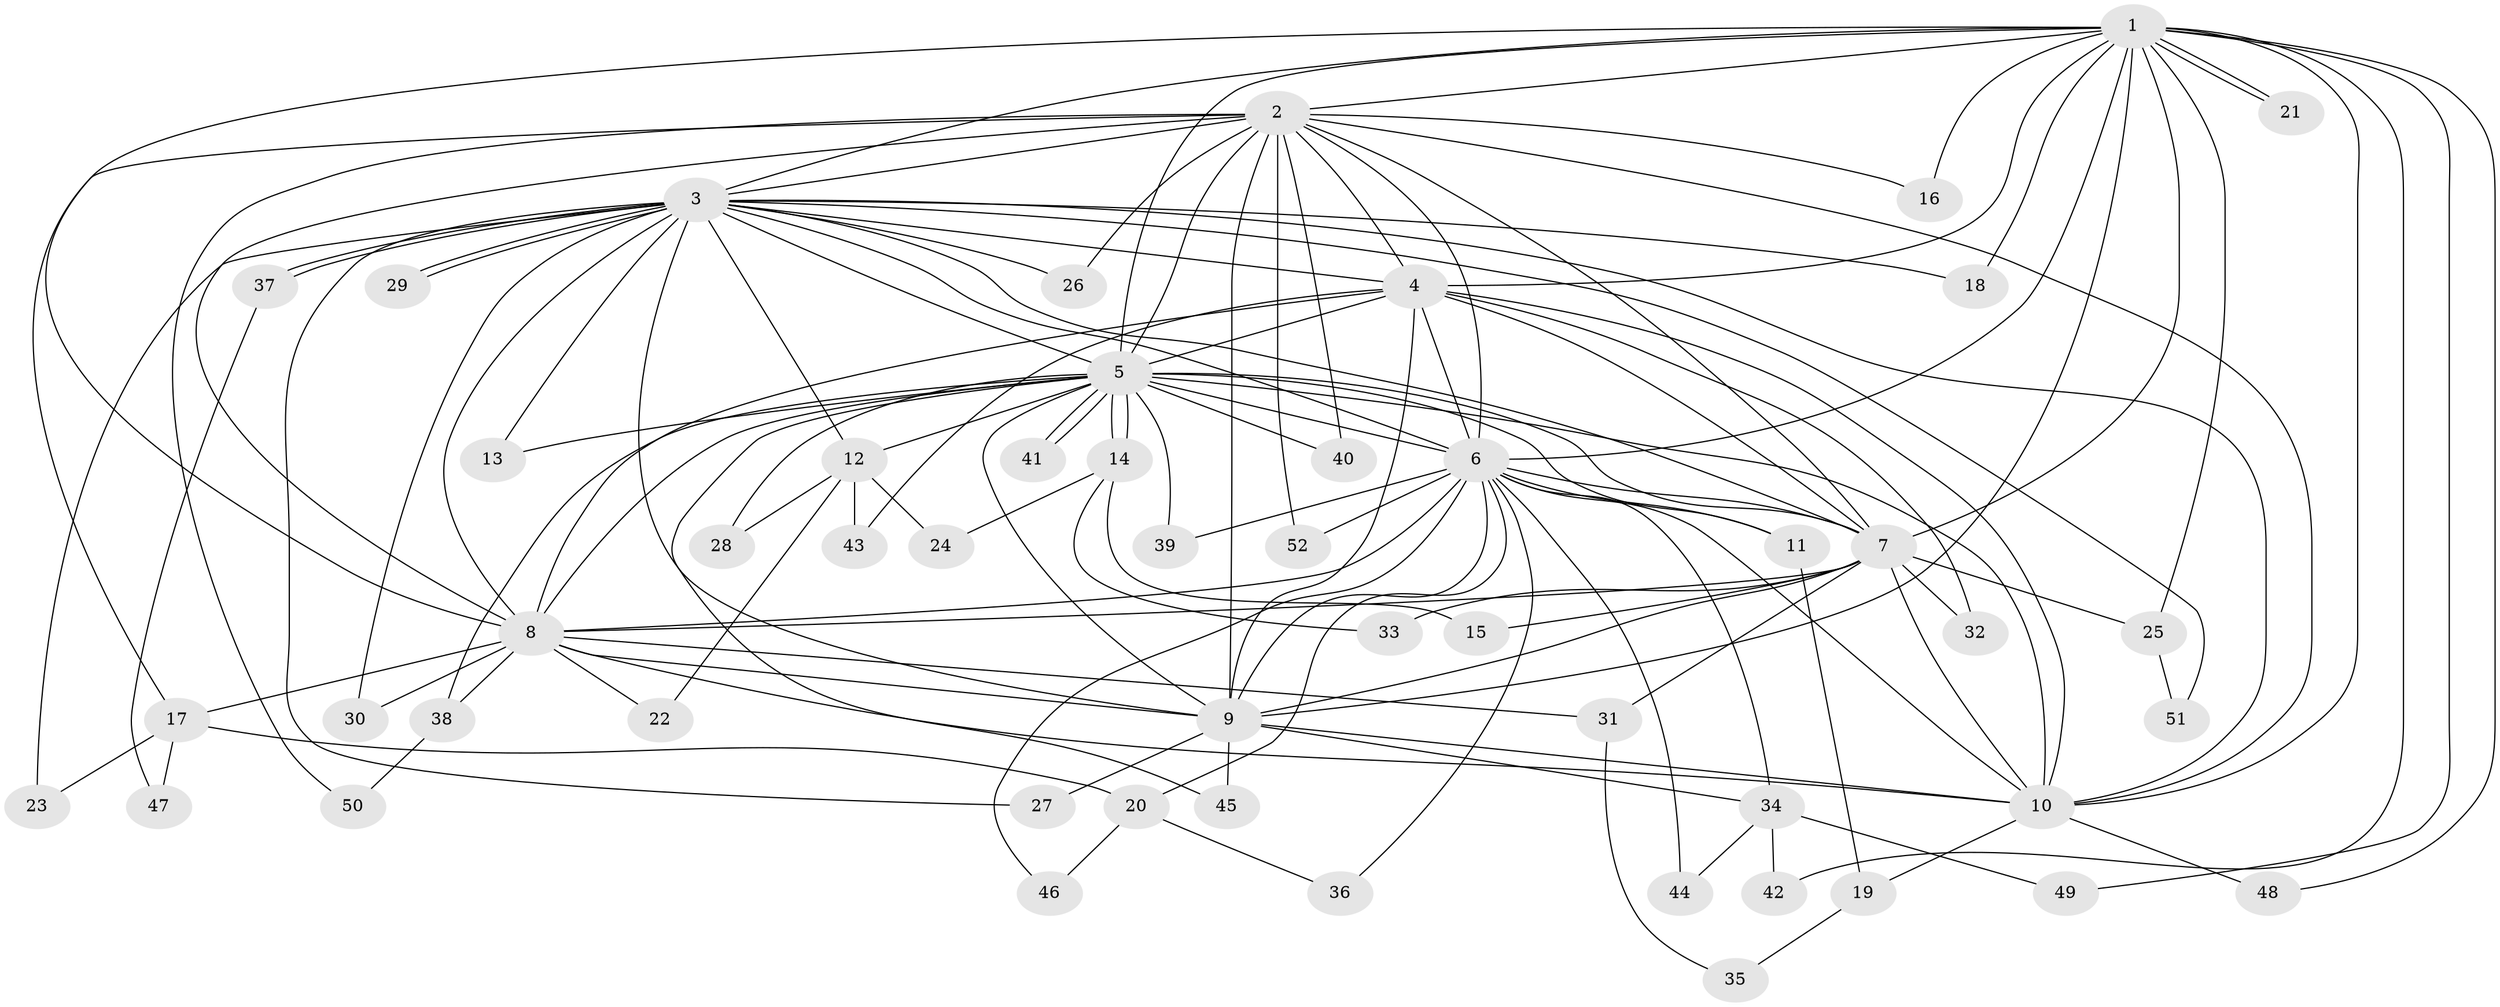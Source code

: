 // Generated by graph-tools (version 1.1) at 2025/13/03/09/25 04:13:58]
// undirected, 52 vertices, 129 edges
graph export_dot {
graph [start="1"]
  node [color=gray90,style=filled];
  1;
  2;
  3;
  4;
  5;
  6;
  7;
  8;
  9;
  10;
  11;
  12;
  13;
  14;
  15;
  16;
  17;
  18;
  19;
  20;
  21;
  22;
  23;
  24;
  25;
  26;
  27;
  28;
  29;
  30;
  31;
  32;
  33;
  34;
  35;
  36;
  37;
  38;
  39;
  40;
  41;
  42;
  43;
  44;
  45;
  46;
  47;
  48;
  49;
  50;
  51;
  52;
  1 -- 2;
  1 -- 3;
  1 -- 4;
  1 -- 5;
  1 -- 6;
  1 -- 7;
  1 -- 8;
  1 -- 9;
  1 -- 10;
  1 -- 16;
  1 -- 18;
  1 -- 21;
  1 -- 21;
  1 -- 25;
  1 -- 42;
  1 -- 48;
  1 -- 49;
  2 -- 3;
  2 -- 4;
  2 -- 5;
  2 -- 6;
  2 -- 7;
  2 -- 8;
  2 -- 9;
  2 -- 10;
  2 -- 16;
  2 -- 17;
  2 -- 26;
  2 -- 40;
  2 -- 50;
  2 -- 52;
  3 -- 4;
  3 -- 5;
  3 -- 6;
  3 -- 7;
  3 -- 8;
  3 -- 9;
  3 -- 10;
  3 -- 12;
  3 -- 13;
  3 -- 18;
  3 -- 23;
  3 -- 26;
  3 -- 27;
  3 -- 29;
  3 -- 29;
  3 -- 30;
  3 -- 37;
  3 -- 37;
  3 -- 51;
  4 -- 5;
  4 -- 6;
  4 -- 7;
  4 -- 8;
  4 -- 9;
  4 -- 10;
  4 -- 32;
  4 -- 43;
  5 -- 6;
  5 -- 7;
  5 -- 8;
  5 -- 9;
  5 -- 10;
  5 -- 11;
  5 -- 12;
  5 -- 13;
  5 -- 14;
  5 -- 14;
  5 -- 28;
  5 -- 38;
  5 -- 39;
  5 -- 40;
  5 -- 41;
  5 -- 41;
  5 -- 45;
  6 -- 7;
  6 -- 8;
  6 -- 9;
  6 -- 10;
  6 -- 11;
  6 -- 20;
  6 -- 34;
  6 -- 36;
  6 -- 39;
  6 -- 44;
  6 -- 46;
  6 -- 52;
  7 -- 8;
  7 -- 9;
  7 -- 10;
  7 -- 15;
  7 -- 25;
  7 -- 31;
  7 -- 32;
  7 -- 33;
  8 -- 9;
  8 -- 10;
  8 -- 17;
  8 -- 22;
  8 -- 30;
  8 -- 31;
  8 -- 38;
  9 -- 10;
  9 -- 27;
  9 -- 34;
  9 -- 45;
  10 -- 19;
  10 -- 48;
  11 -- 19;
  12 -- 22;
  12 -- 24;
  12 -- 28;
  12 -- 43;
  14 -- 15;
  14 -- 24;
  14 -- 33;
  17 -- 20;
  17 -- 23;
  17 -- 47;
  19 -- 35;
  20 -- 36;
  20 -- 46;
  25 -- 51;
  31 -- 35;
  34 -- 42;
  34 -- 44;
  34 -- 49;
  37 -- 47;
  38 -- 50;
}

